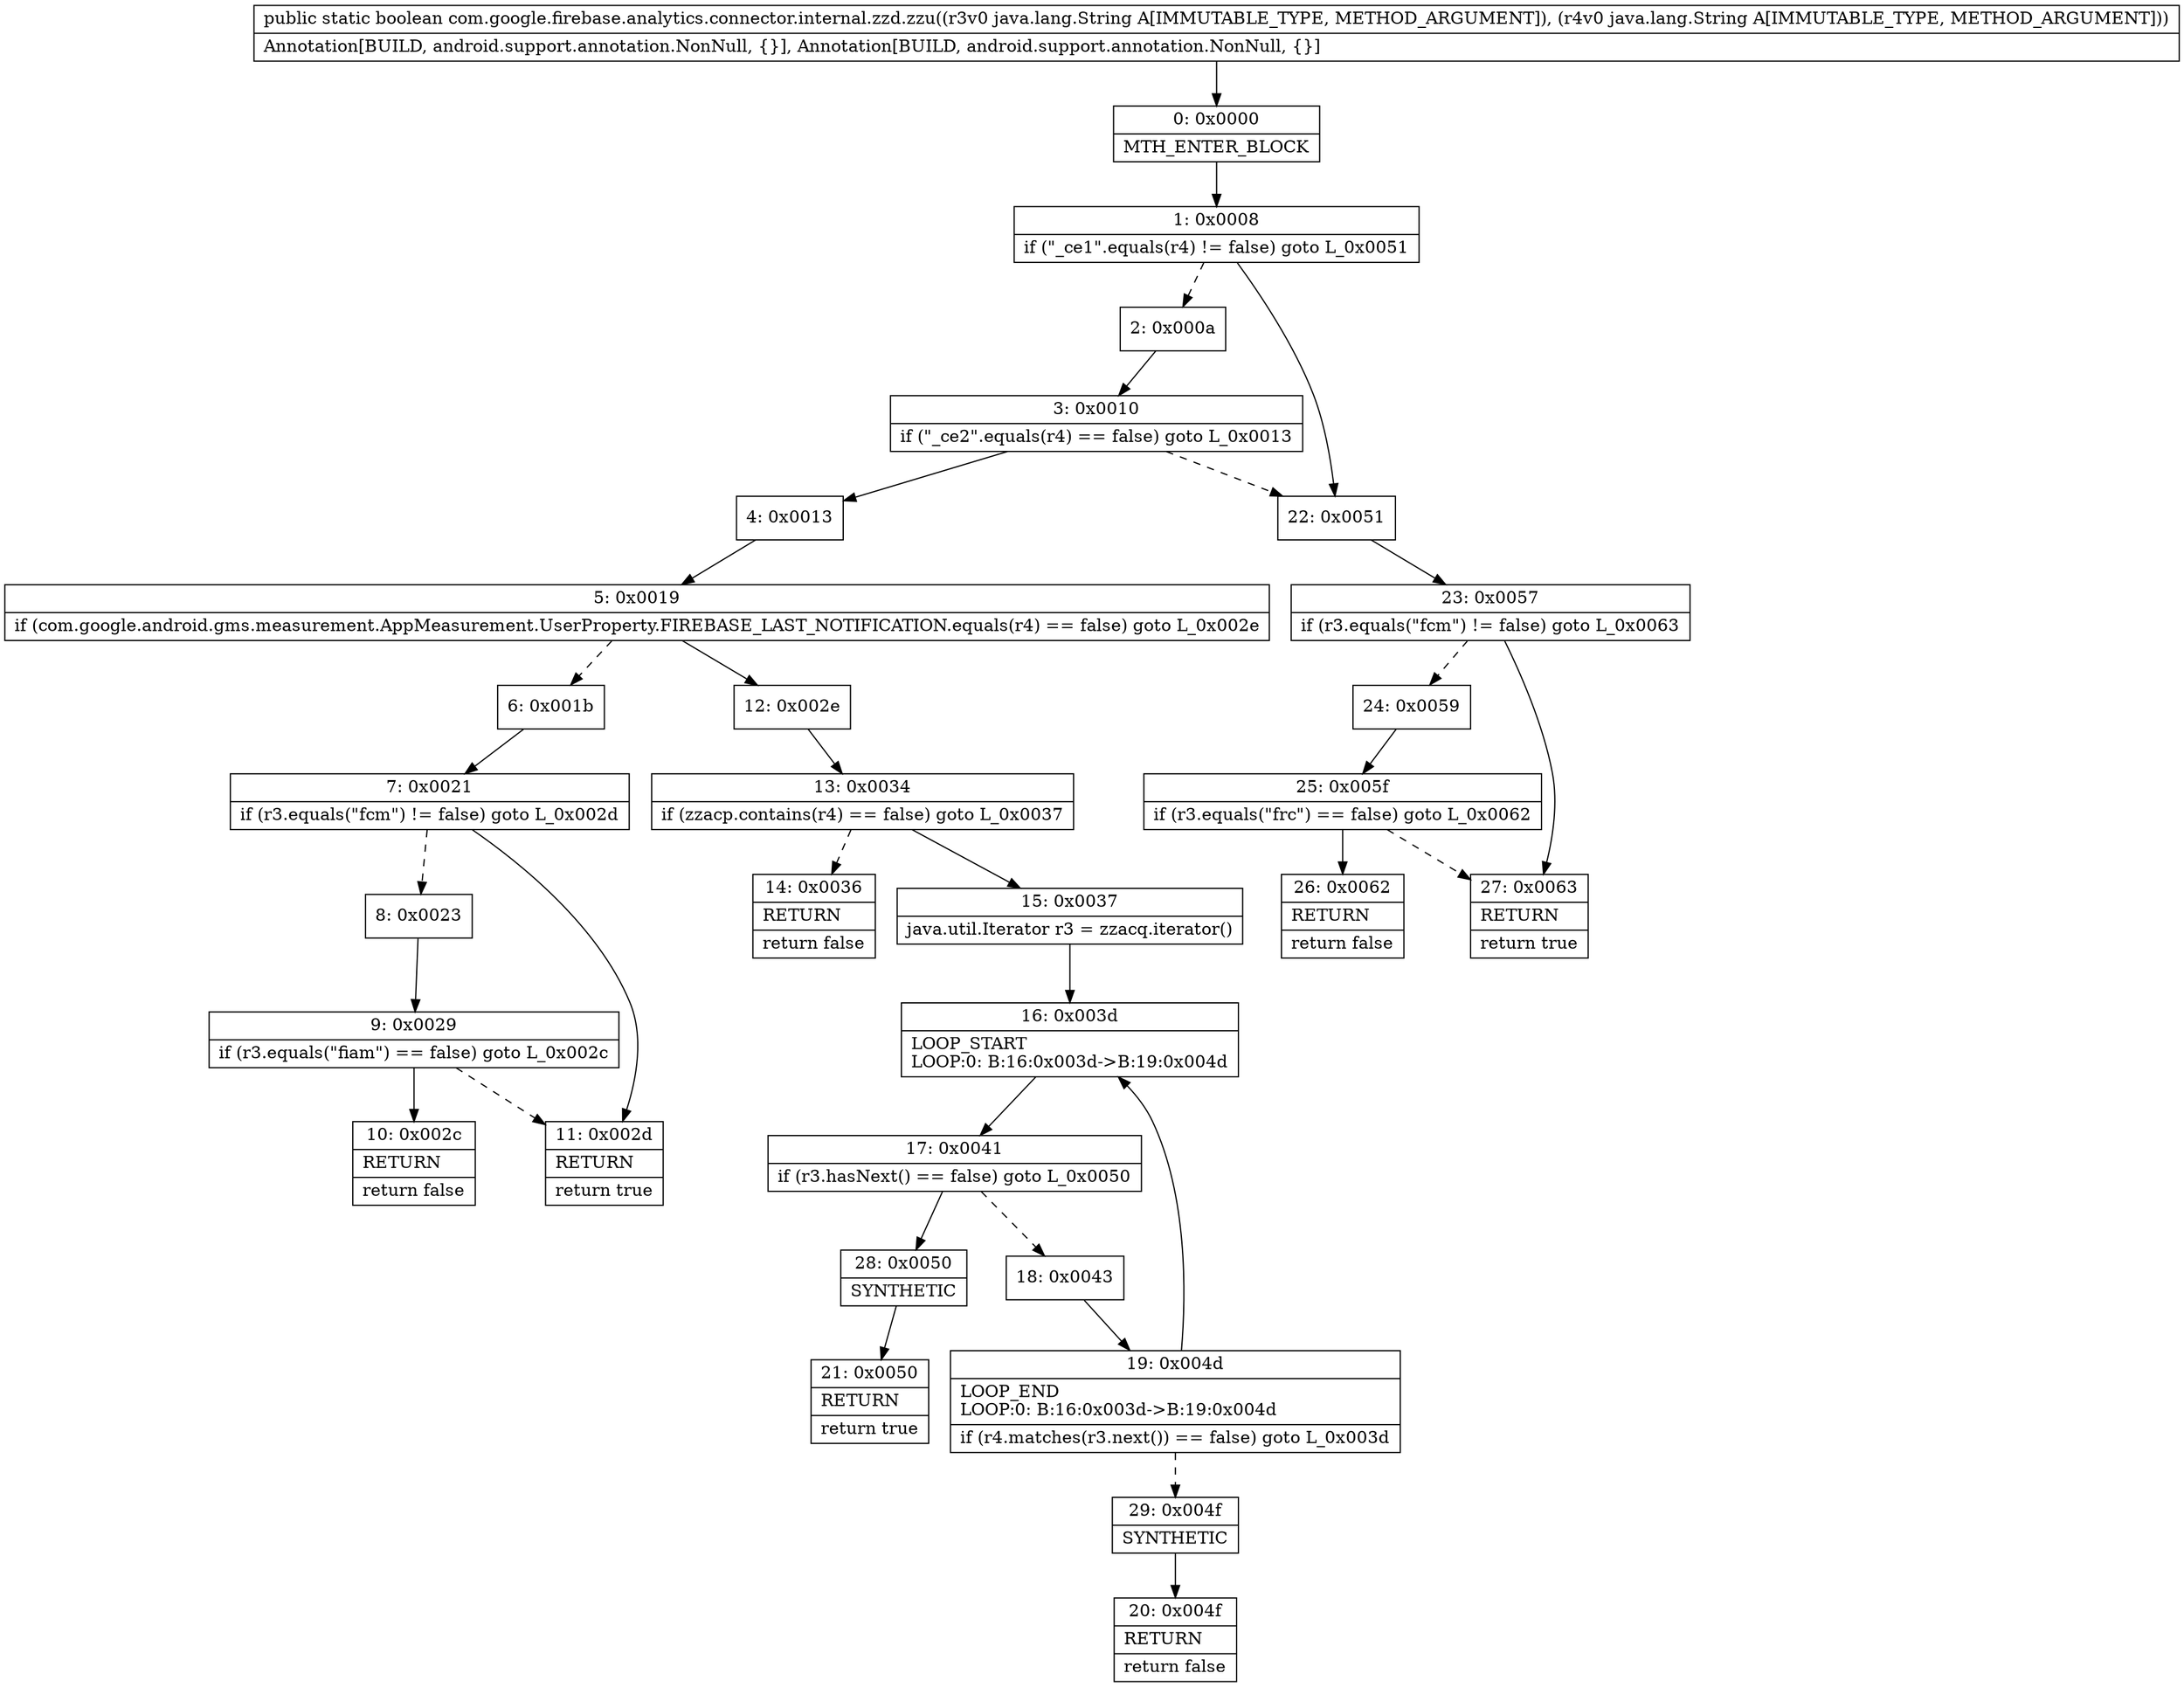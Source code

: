 digraph "CFG forcom.google.firebase.analytics.connector.internal.zzd.zzu(Ljava\/lang\/String;Ljava\/lang\/String;)Z" {
Node_0 [shape=record,label="{0\:\ 0x0000|MTH_ENTER_BLOCK\l}"];
Node_1 [shape=record,label="{1\:\ 0x0008|if (\"_ce1\".equals(r4) != false) goto L_0x0051\l}"];
Node_2 [shape=record,label="{2\:\ 0x000a}"];
Node_3 [shape=record,label="{3\:\ 0x0010|if (\"_ce2\".equals(r4) == false) goto L_0x0013\l}"];
Node_4 [shape=record,label="{4\:\ 0x0013}"];
Node_5 [shape=record,label="{5\:\ 0x0019|if (com.google.android.gms.measurement.AppMeasurement.UserProperty.FIREBASE_LAST_NOTIFICATION.equals(r4) == false) goto L_0x002e\l}"];
Node_6 [shape=record,label="{6\:\ 0x001b}"];
Node_7 [shape=record,label="{7\:\ 0x0021|if (r3.equals(\"fcm\") != false) goto L_0x002d\l}"];
Node_8 [shape=record,label="{8\:\ 0x0023}"];
Node_9 [shape=record,label="{9\:\ 0x0029|if (r3.equals(\"fiam\") == false) goto L_0x002c\l}"];
Node_10 [shape=record,label="{10\:\ 0x002c|RETURN\l|return false\l}"];
Node_11 [shape=record,label="{11\:\ 0x002d|RETURN\l|return true\l}"];
Node_12 [shape=record,label="{12\:\ 0x002e}"];
Node_13 [shape=record,label="{13\:\ 0x0034|if (zzacp.contains(r4) == false) goto L_0x0037\l}"];
Node_14 [shape=record,label="{14\:\ 0x0036|RETURN\l|return false\l}"];
Node_15 [shape=record,label="{15\:\ 0x0037|java.util.Iterator r3 = zzacq.iterator()\l}"];
Node_16 [shape=record,label="{16\:\ 0x003d|LOOP_START\lLOOP:0: B:16:0x003d\-\>B:19:0x004d\l}"];
Node_17 [shape=record,label="{17\:\ 0x0041|if (r3.hasNext() == false) goto L_0x0050\l}"];
Node_18 [shape=record,label="{18\:\ 0x0043}"];
Node_19 [shape=record,label="{19\:\ 0x004d|LOOP_END\lLOOP:0: B:16:0x003d\-\>B:19:0x004d\l|if (r4.matches(r3.next()) == false) goto L_0x003d\l}"];
Node_20 [shape=record,label="{20\:\ 0x004f|RETURN\l|return false\l}"];
Node_21 [shape=record,label="{21\:\ 0x0050|RETURN\l|return true\l}"];
Node_22 [shape=record,label="{22\:\ 0x0051}"];
Node_23 [shape=record,label="{23\:\ 0x0057|if (r3.equals(\"fcm\") != false) goto L_0x0063\l}"];
Node_24 [shape=record,label="{24\:\ 0x0059}"];
Node_25 [shape=record,label="{25\:\ 0x005f|if (r3.equals(\"frc\") == false) goto L_0x0062\l}"];
Node_26 [shape=record,label="{26\:\ 0x0062|RETURN\l|return false\l}"];
Node_27 [shape=record,label="{27\:\ 0x0063|RETURN\l|return true\l}"];
Node_28 [shape=record,label="{28\:\ 0x0050|SYNTHETIC\l}"];
Node_29 [shape=record,label="{29\:\ 0x004f|SYNTHETIC\l}"];
MethodNode[shape=record,label="{public static boolean com.google.firebase.analytics.connector.internal.zzd.zzu((r3v0 java.lang.String A[IMMUTABLE_TYPE, METHOD_ARGUMENT]), (r4v0 java.lang.String A[IMMUTABLE_TYPE, METHOD_ARGUMENT]))  | Annotation[BUILD, android.support.annotation.NonNull, \{\}], Annotation[BUILD, android.support.annotation.NonNull, \{\}]\l}"];
MethodNode -> Node_0;
Node_0 -> Node_1;
Node_1 -> Node_2[style=dashed];
Node_1 -> Node_22;
Node_2 -> Node_3;
Node_3 -> Node_4;
Node_3 -> Node_22[style=dashed];
Node_4 -> Node_5;
Node_5 -> Node_6[style=dashed];
Node_5 -> Node_12;
Node_6 -> Node_7;
Node_7 -> Node_8[style=dashed];
Node_7 -> Node_11;
Node_8 -> Node_9;
Node_9 -> Node_10;
Node_9 -> Node_11[style=dashed];
Node_12 -> Node_13;
Node_13 -> Node_14[style=dashed];
Node_13 -> Node_15;
Node_15 -> Node_16;
Node_16 -> Node_17;
Node_17 -> Node_18[style=dashed];
Node_17 -> Node_28;
Node_18 -> Node_19;
Node_19 -> Node_16;
Node_19 -> Node_29[style=dashed];
Node_22 -> Node_23;
Node_23 -> Node_24[style=dashed];
Node_23 -> Node_27;
Node_24 -> Node_25;
Node_25 -> Node_26;
Node_25 -> Node_27[style=dashed];
Node_28 -> Node_21;
Node_29 -> Node_20;
}

